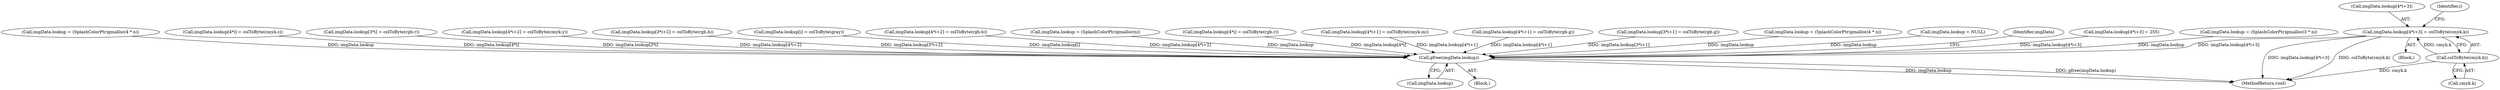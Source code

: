 digraph "0_poppler_7b2d314a61fd0e12f47c62996cb49ec0d1ba747a_12@array" {
"1000617" [label="(Call,imgData.lookup[4*i+3] = colToByte(cmyk.k))"];
"1000627" [label="(Call,colToByte(cmyk.k))"];
"1000657" [label="(Call,gfree(imgData.lookup))"];
"1000658" [label="(Call,imgData.lookup)"];
"1000464" [label="(Call,imgData.lookup = (SplashColorPtr)gmalloc(4 * n))"];
"1000617" [label="(Call,imgData.lookup[4*i+3] = colToByte(cmyk.k))"];
"1000577" [label="(Call,imgData.lookup[4*i] = colToByte(cmyk.c))"];
"1000422" [label="(Call,imgData.lookup[3*i] = colToByte(rgb.r))"];
"1000618" [label="(Call,imgData.lookup[4*i+3])"];
"1000627" [label="(Call,colToByte(cmyk.k))"];
"1000603" [label="(Call,imgData.lookup[4*i+2] = colToByte(cmyk.y))"];
"1000448" [label="(Call,imgData.lookup[3*i+2] = colToByte(rgb.b))"];
"1000381" [label="(Call,imgData.lookup[i] = colToByte(gray))"];
"1000628" [label="(Call,cmyk.k)"];
"1000565" [label="(Identifier,i)"];
"1000111" [label="(Block,)"];
"1000520" [label="(Call,imgData.lookup[4*i+2] = colToByte(rgb.b))"];
"1000353" [label="(Call,imgData.lookup = (SplashColorPtr)gmalloc(n))"];
"1000494" [label="(Call,imgData.lookup[4*i] = colToByte(rgb.r))"];
"1000589" [label="(Call,imgData.lookup[4*i+1] = colToByte(cmyk.m))"];
"1000506" [label="(Call,imgData.lookup[4*i+1] = colToByte(rgb.g))"];
"1000665" [label="(MethodReturn,void)"];
"1000434" [label="(Call,imgData.lookup[3*i+1] = colToByte(rgb.g))"];
"1000547" [label="(Call,imgData.lookup = (SplashColorPtr)gmalloc(4 * n))"];
"1000657" [label="(Call,gfree(imgData.lookup))"];
"1000333" [label="(Call,imgData.lookup = NULL)"];
"1000566" [label="(Block,)"];
"1000662" [label="(Identifier,imgData)"];
"1000534" [label="(Call,imgData.lookup[4*i+3] = 255)"];
"1000392" [label="(Call,imgData.lookup = (SplashColorPtr)gmalloc(3 * n))"];
"1000617" -> "1000566"  [label="AST: "];
"1000617" -> "1000627"  [label="CFG: "];
"1000618" -> "1000617"  [label="AST: "];
"1000627" -> "1000617"  [label="AST: "];
"1000565" -> "1000617"  [label="CFG: "];
"1000617" -> "1000665"  [label="DDG: imgData.lookup[4*i+3]"];
"1000617" -> "1000665"  [label="DDG: colToByte(cmyk.k)"];
"1000627" -> "1000617"  [label="DDG: cmyk.k"];
"1000617" -> "1000657"  [label="DDG: imgData.lookup[4*i+3]"];
"1000627" -> "1000628"  [label="CFG: "];
"1000628" -> "1000627"  [label="AST: "];
"1000627" -> "1000665"  [label="DDG: cmyk.k"];
"1000657" -> "1000111"  [label="AST: "];
"1000657" -> "1000658"  [label="CFG: "];
"1000658" -> "1000657"  [label="AST: "];
"1000662" -> "1000657"  [label="CFG: "];
"1000657" -> "1000665"  [label="DDG: imgData.lookup"];
"1000657" -> "1000665"  [label="DDG: gfree(imgData.lookup)"];
"1000464" -> "1000657"  [label="DDG: imgData.lookup"];
"1000506" -> "1000657"  [label="DDG: imgData.lookup[4*i+1]"];
"1000392" -> "1000657"  [label="DDG: imgData.lookup"];
"1000422" -> "1000657"  [label="DDG: imgData.lookup[3*i]"];
"1000494" -> "1000657"  [label="DDG: imgData.lookup[4*i]"];
"1000577" -> "1000657"  [label="DDG: imgData.lookup[4*i]"];
"1000520" -> "1000657"  [label="DDG: imgData.lookup[4*i+2]"];
"1000434" -> "1000657"  [label="DDG: imgData.lookup[3*i+1]"];
"1000381" -> "1000657"  [label="DDG: imgData.lookup[i]"];
"1000333" -> "1000657"  [label="DDG: imgData.lookup"];
"1000547" -> "1000657"  [label="DDG: imgData.lookup"];
"1000589" -> "1000657"  [label="DDG: imgData.lookup[4*i+1]"];
"1000448" -> "1000657"  [label="DDG: imgData.lookup[3*i+2]"];
"1000603" -> "1000657"  [label="DDG: imgData.lookup[4*i+2]"];
"1000534" -> "1000657"  [label="DDG: imgData.lookup[4*i+3]"];
"1000353" -> "1000657"  [label="DDG: imgData.lookup"];
}
